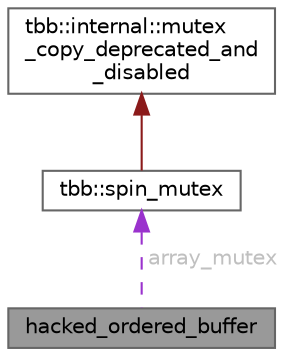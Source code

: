 digraph "hacked_ordered_buffer"
{
 // LATEX_PDF_SIZE
  bgcolor="transparent";
  edge [fontname=Helvetica,fontsize=10,labelfontname=Helvetica,labelfontsize=10];
  node [fontname=Helvetica,fontsize=10,shape=box,height=0.2,width=0.4];
  Node1 [id="Node000001",label="hacked_ordered_buffer",height=0.2,width=0.4,color="gray40", fillcolor="grey60", style="filled", fontcolor="black",tooltip="The struct below repeats layout of tbb::internal::ordered_buffer."];
  Node2 -> Node1 [id="edge3_Node000001_Node000002",dir="back",color="darkorchid3",style="dashed",tooltip=" ",label=" array_mutex",fontcolor="grey" ];
  Node2 [id="Node000002",label="tbb::spin_mutex",height=0.2,width=0.4,color="gray40", fillcolor="white", style="filled",URL="$classtbb_1_1spin__mutex.html",tooltip="A lock that occupies a single byte."];
  Node3 -> Node2 [id="edge4_Node000002_Node000003",dir="back",color="firebrick4",style="solid",tooltip=" "];
  Node3 [id="Node000003",label="tbb::internal::mutex\l_copy_deprecated_and\l_disabled",height=0.2,width=0.4,color="gray40", fillcolor="white", style="filled",tooltip=" "];
}
